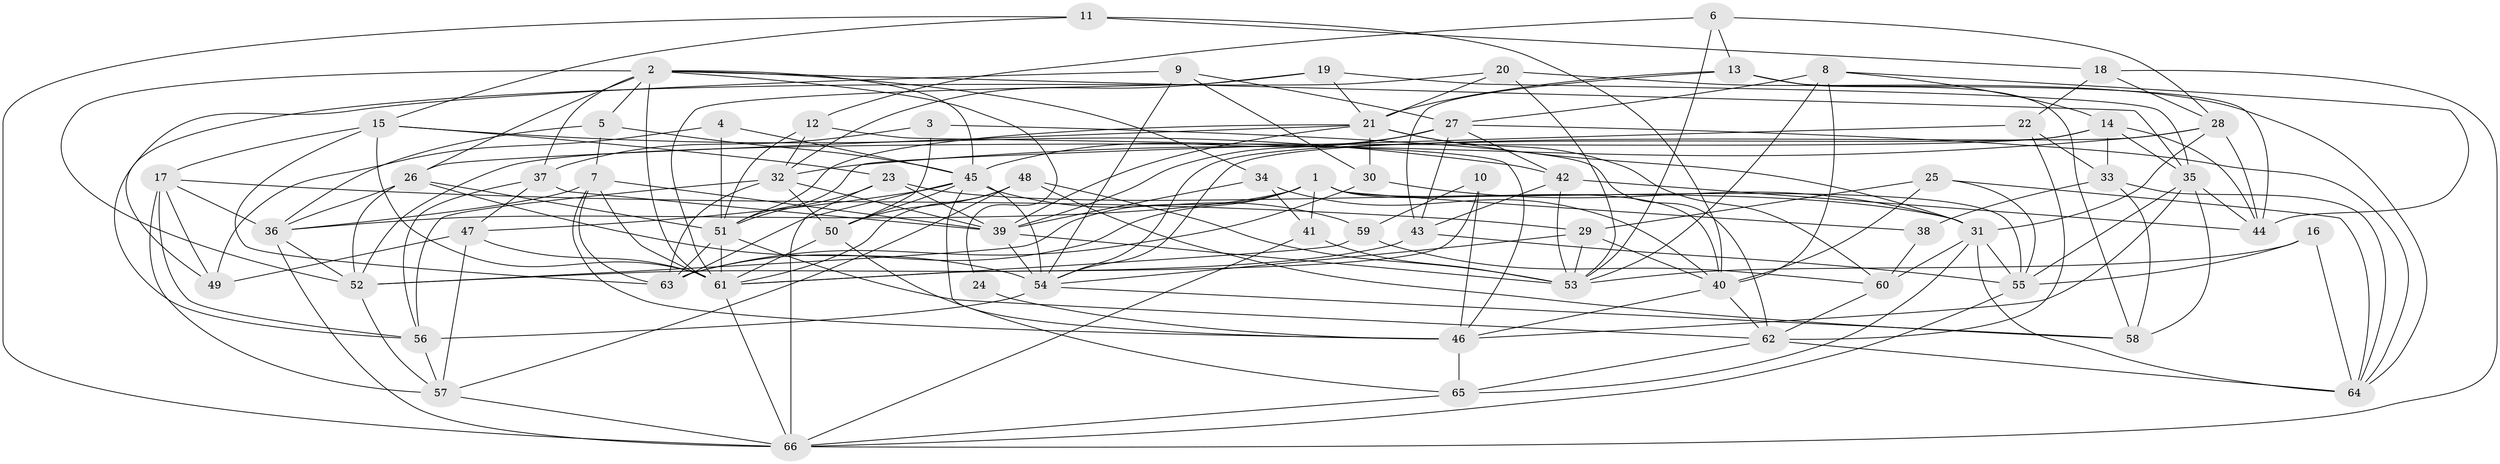 // original degree distribution, {5: 0.183206106870229, 3: 0.2824427480916031, 4: 0.29770992366412213, 6: 0.061068702290076333, 2: 0.11450381679389313, 7: 0.03816793893129771, 8: 0.022900763358778626}
// Generated by graph-tools (version 1.1) at 2025/50/03/09/25 03:50:09]
// undirected, 66 vertices, 190 edges
graph export_dot {
graph [start="1"]
  node [color=gray90,style=filled];
  1;
  2;
  3;
  4;
  5;
  6;
  7;
  8;
  9;
  10;
  11;
  12;
  13;
  14;
  15;
  16;
  17;
  18;
  19;
  20;
  21;
  22;
  23;
  24;
  25;
  26;
  27;
  28;
  29;
  30;
  31;
  32;
  33;
  34;
  35;
  36;
  37;
  38;
  39;
  40;
  41;
  42;
  43;
  44;
  45;
  46;
  47;
  48;
  49;
  50;
  51;
  52;
  53;
  54;
  55;
  56;
  57;
  58;
  59;
  60;
  61;
  62;
  63;
  64;
  65;
  66;
  1 -- 36 [weight=1.0];
  1 -- 38 [weight=1.0];
  1 -- 40 [weight=1.0];
  1 -- 41 [weight=1.0];
  1 -- 52 [weight=1.0];
  1 -- 55 [weight=1.0];
  1 -- 63 [weight=1.0];
  2 -- 5 [weight=1.0];
  2 -- 24 [weight=1.0];
  2 -- 26 [weight=1.0];
  2 -- 34 [weight=1.0];
  2 -- 35 [weight=1.0];
  2 -- 37 [weight=1.0];
  2 -- 45 [weight=1.0];
  2 -- 52 [weight=1.0];
  2 -- 61 [weight=1.0];
  3 -- 37 [weight=1.0];
  3 -- 50 [weight=1.0];
  3 -- 62 [weight=1.0];
  4 -- 45 [weight=1.0];
  4 -- 49 [weight=1.0];
  4 -- 51 [weight=1.0];
  5 -- 7 [weight=1.0];
  5 -- 36 [weight=1.0];
  5 -- 45 [weight=1.0];
  6 -- 12 [weight=1.0];
  6 -- 13 [weight=1.0];
  6 -- 28 [weight=1.0];
  6 -- 53 [weight=1.0];
  7 -- 36 [weight=1.0];
  7 -- 39 [weight=1.0];
  7 -- 46 [weight=1.0];
  7 -- 61 [weight=1.0];
  7 -- 63 [weight=1.0];
  8 -- 14 [weight=1.0];
  8 -- 27 [weight=1.0];
  8 -- 40 [weight=1.0];
  8 -- 44 [weight=1.0];
  8 -- 53 [weight=1.0];
  9 -- 27 [weight=1.0];
  9 -- 30 [weight=1.0];
  9 -- 49 [weight=1.0];
  9 -- 54 [weight=1.0];
  10 -- 46 [weight=1.0];
  10 -- 59 [weight=1.0];
  10 -- 61 [weight=1.0];
  11 -- 15 [weight=1.0];
  11 -- 18 [weight=1.0];
  11 -- 40 [weight=1.0];
  11 -- 66 [weight=1.0];
  12 -- 32 [weight=1.0];
  12 -- 46 [weight=1.0];
  12 -- 51 [weight=1.0];
  13 -- 21 [weight=1.0];
  13 -- 43 [weight=1.0];
  13 -- 44 [weight=1.0];
  13 -- 58 [weight=1.0];
  14 -- 33 [weight=1.0];
  14 -- 35 [weight=1.0];
  14 -- 44 [weight=1.0];
  14 -- 52 [weight=1.0];
  14 -- 54 [weight=1.0];
  15 -- 17 [weight=1.0];
  15 -- 23 [weight=1.0];
  15 -- 42 [weight=1.0];
  15 -- 61 [weight=1.0];
  15 -- 63 [weight=1.0];
  16 -- 53 [weight=1.0];
  16 -- 55 [weight=1.0];
  16 -- 64 [weight=1.0];
  17 -- 29 [weight=1.0];
  17 -- 36 [weight=1.0];
  17 -- 49 [weight=1.0];
  17 -- 56 [weight=1.0];
  17 -- 57 [weight=1.0];
  18 -- 22 [weight=1.0];
  18 -- 28 [weight=1.0];
  18 -- 66 [weight=1.0];
  19 -- 21 [weight=1.0];
  19 -- 32 [weight=1.0];
  19 -- 35 [weight=1.0];
  19 -- 61 [weight=1.0];
  20 -- 21 [weight=1.0];
  20 -- 53 [weight=1.0];
  20 -- 56 [weight=1.0];
  20 -- 64 [weight=1.0];
  21 -- 26 [weight=1.0];
  21 -- 30 [weight=1.0];
  21 -- 31 [weight=1.0];
  21 -- 39 [weight=1.0];
  21 -- 51 [weight=1.0];
  21 -- 60 [weight=1.0];
  22 -- 33 [weight=1.0];
  22 -- 51 [weight=1.0];
  22 -- 62 [weight=1.0];
  23 -- 31 [weight=1.0];
  23 -- 39 [weight=1.0];
  23 -- 51 [weight=1.0];
  23 -- 66 [weight=1.0];
  24 -- 46 [weight=1.0];
  25 -- 29 [weight=1.0];
  25 -- 40 [weight=1.0];
  25 -- 55 [weight=1.0];
  25 -- 64 [weight=1.0];
  26 -- 36 [weight=1.0];
  26 -- 51 [weight=1.0];
  26 -- 52 [weight=1.0];
  26 -- 54 [weight=1.0];
  27 -- 39 [weight=1.0];
  27 -- 42 [weight=1.0];
  27 -- 43 [weight=1.0];
  27 -- 45 [weight=1.0];
  27 -- 64 [weight=1.0];
  28 -- 31 [weight=1.0];
  28 -- 32 [weight=1.0];
  28 -- 44 [weight=1.0];
  28 -- 54 [weight=1.0];
  29 -- 40 [weight=1.0];
  29 -- 53 [weight=1.0];
  29 -- 54 [weight=1.0];
  30 -- 31 [weight=1.0];
  30 -- 63 [weight=1.0];
  31 -- 55 [weight=1.0];
  31 -- 60 [weight=1.0];
  31 -- 64 [weight=1.0];
  31 -- 65 [weight=1.0];
  32 -- 39 [weight=1.0];
  32 -- 50 [weight=1.0];
  32 -- 56 [weight=1.0];
  32 -- 63 [weight=1.0];
  33 -- 38 [weight=1.0];
  33 -- 58 [weight=1.0];
  33 -- 64 [weight=1.0];
  34 -- 39 [weight=1.0];
  34 -- 40 [weight=1.0];
  34 -- 41 [weight=1.0];
  35 -- 44 [weight=1.0];
  35 -- 46 [weight=1.0];
  35 -- 55 [weight=1.0];
  35 -- 58 [weight=1.0];
  36 -- 52 [weight=1.0];
  36 -- 66 [weight=1.0];
  37 -- 39 [weight=1.0];
  37 -- 47 [weight=1.0];
  37 -- 56 [weight=1.0];
  38 -- 60 [weight=1.0];
  39 -- 53 [weight=2.0];
  39 -- 54 [weight=1.0];
  40 -- 46 [weight=1.0];
  40 -- 62 [weight=1.0];
  41 -- 53 [weight=1.0];
  41 -- 66 [weight=1.0];
  42 -- 43 [weight=1.0];
  42 -- 44 [weight=1.0];
  42 -- 53 [weight=1.0];
  43 -- 52 [weight=1.0];
  43 -- 55 [weight=1.0];
  45 -- 46 [weight=1.0];
  45 -- 47 [weight=1.0];
  45 -- 50 [weight=1.0];
  45 -- 54 [weight=2.0];
  45 -- 59 [weight=1.0];
  45 -- 63 [weight=1.0];
  46 -- 65 [weight=1.0];
  47 -- 49 [weight=1.0];
  47 -- 57 [weight=1.0];
  47 -- 61 [weight=1.0];
  48 -- 50 [weight=1.0];
  48 -- 53 [weight=1.0];
  48 -- 57 [weight=1.0];
  48 -- 58 [weight=1.0];
  48 -- 61 [weight=1.0];
  50 -- 61 [weight=1.0];
  50 -- 65 [weight=1.0];
  51 -- 61 [weight=1.0];
  51 -- 62 [weight=1.0];
  51 -- 63 [weight=1.0];
  52 -- 57 [weight=1.0];
  54 -- 56 [weight=1.0];
  54 -- 58 [weight=1.0];
  55 -- 66 [weight=1.0];
  56 -- 57 [weight=1.0];
  57 -- 66 [weight=1.0];
  59 -- 60 [weight=1.0];
  59 -- 61 [weight=1.0];
  60 -- 62 [weight=1.0];
  61 -- 66 [weight=1.0];
  62 -- 64 [weight=1.0];
  62 -- 65 [weight=1.0];
  65 -- 66 [weight=1.0];
}
